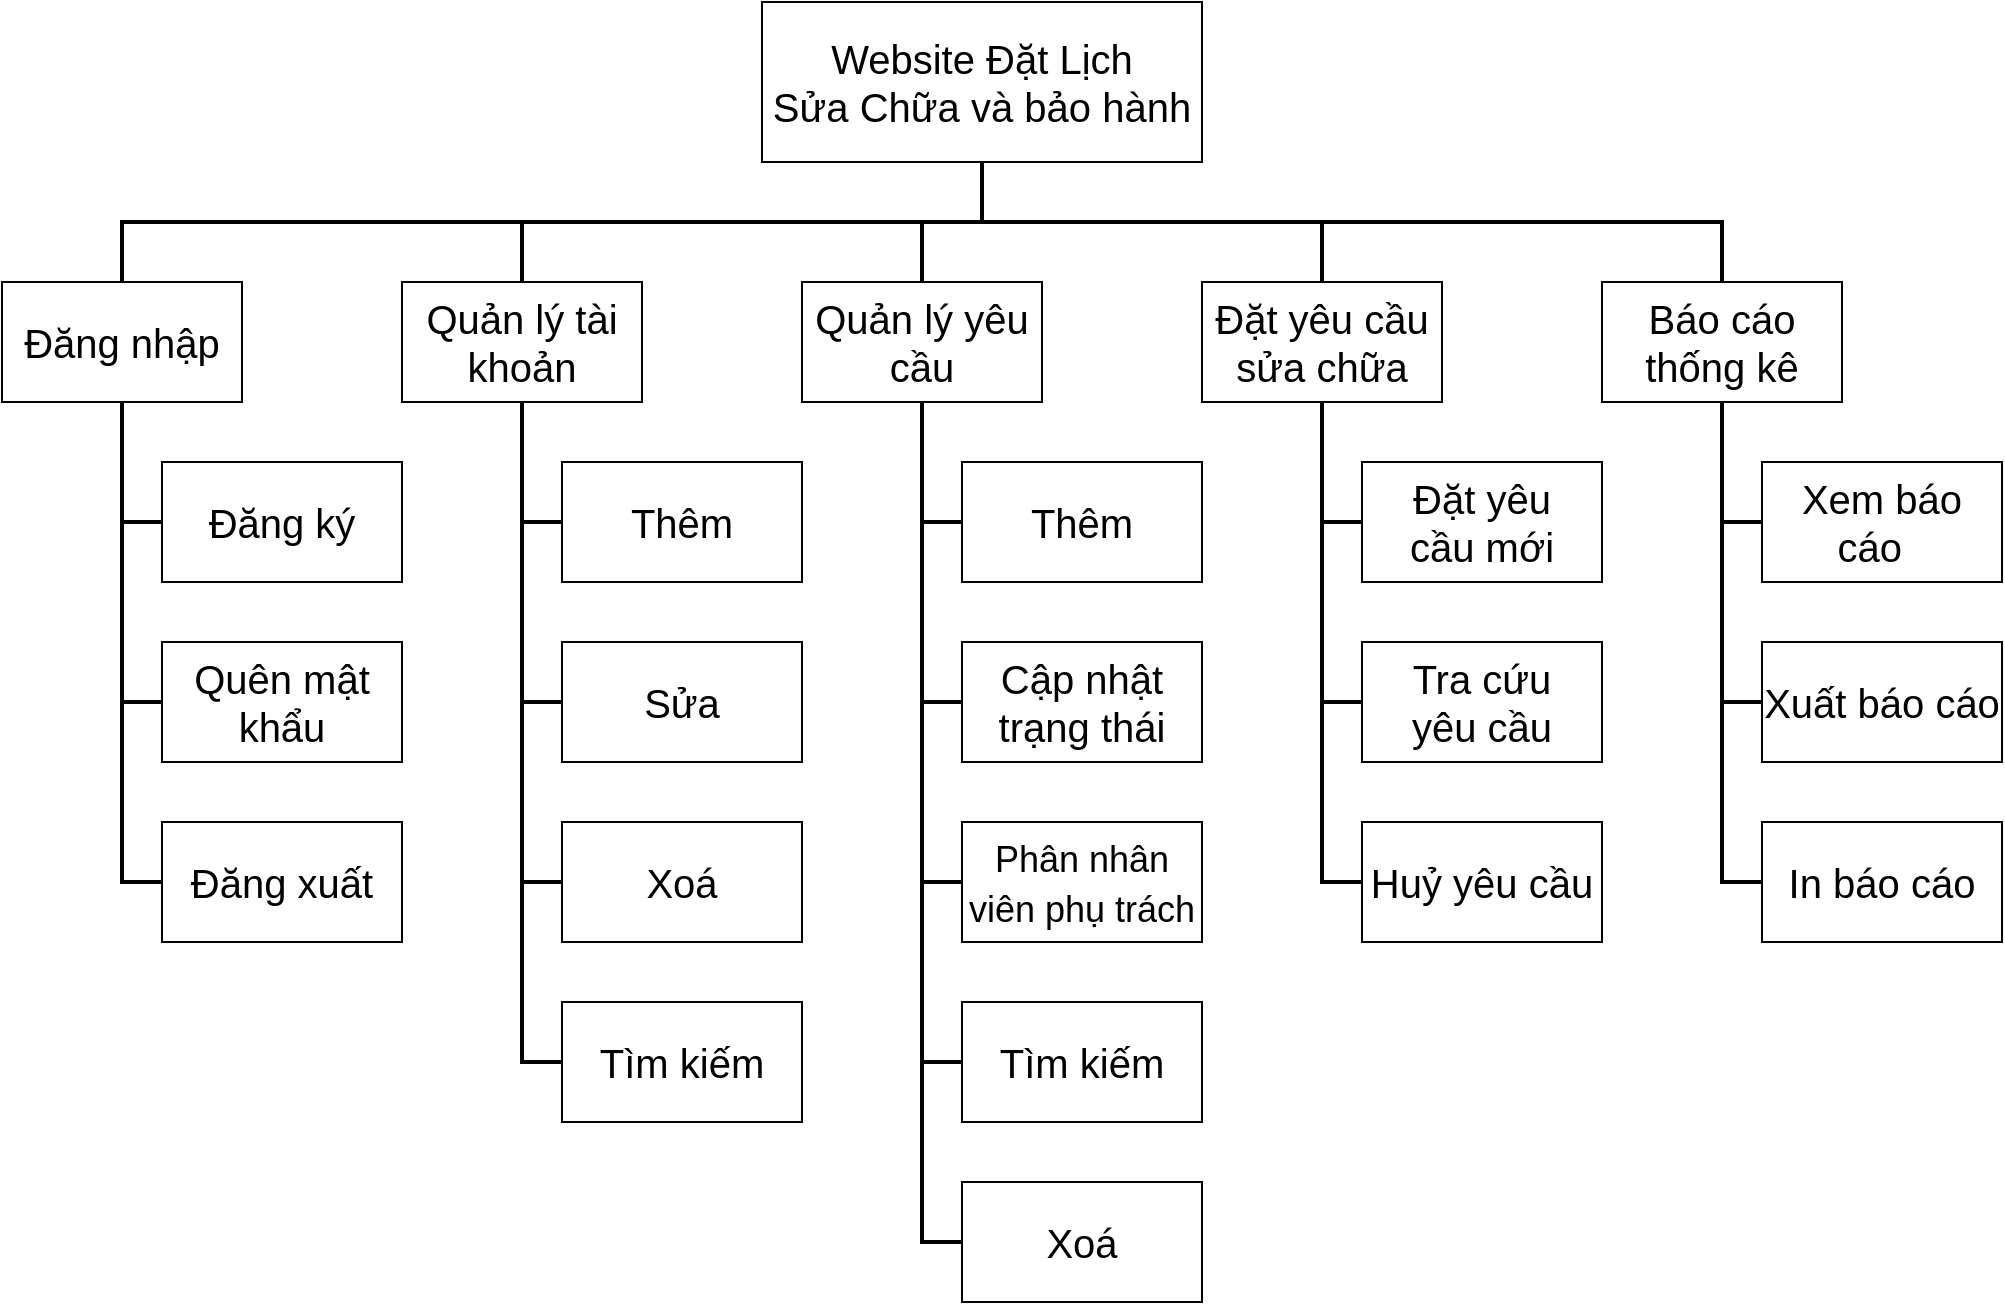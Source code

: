 <mxfile version="22.1.16" type="device">
  <diagram name="Page-1" id="KUOIxhLrdH5m6Z1wRAJG">
    <mxGraphModel dx="1500" dy="887" grid="1" gridSize="10" guides="1" tooltips="1" connect="1" arrows="1" fold="1" page="1" pageScale="1" pageWidth="850" pageHeight="1100" math="0" shadow="0">
      <root>
        <mxCell id="0" />
        <mxCell id="1" parent="0" />
        <mxCell id="L6zsH1XJGN09ZA39lRYW-44" style="edgeStyle=orthogonalEdgeStyle;rounded=0;orthogonalLoop=1;jettySize=auto;html=1;strokeWidth=2;endArrow=none;endFill=0;" edge="1" parent="1" source="L6zsH1XJGN09ZA39lRYW-1" target="L6zsH1XJGN09ZA39lRYW-23">
          <mxGeometry relative="1" as="geometry" />
        </mxCell>
        <mxCell id="L6zsH1XJGN09ZA39lRYW-45" style="edgeStyle=orthogonalEdgeStyle;rounded=0;orthogonalLoop=1;jettySize=auto;html=1;entryX=0.5;entryY=0;entryDx=0;entryDy=0;strokeWidth=2;endArrow=none;endFill=0;" edge="1" parent="1" source="L6zsH1XJGN09ZA39lRYW-1" target="L6zsH1XJGN09ZA39lRYW-13">
          <mxGeometry relative="1" as="geometry">
            <Array as="points">
              <mxPoint x="530" y="170" />
              <mxPoint x="300" y="170" />
            </Array>
          </mxGeometry>
        </mxCell>
        <mxCell id="L6zsH1XJGN09ZA39lRYW-46" style="edgeStyle=orthogonalEdgeStyle;rounded=0;orthogonalLoop=1;jettySize=auto;html=1;strokeWidth=2;endArrow=none;endFill=0;" edge="1" parent="1" source="L6zsH1XJGN09ZA39lRYW-1" target="L6zsH1XJGN09ZA39lRYW-2">
          <mxGeometry relative="1" as="geometry">
            <Array as="points">
              <mxPoint x="530" y="170" />
              <mxPoint x="100" y="170" />
            </Array>
          </mxGeometry>
        </mxCell>
        <mxCell id="L6zsH1XJGN09ZA39lRYW-47" style="edgeStyle=orthogonalEdgeStyle;rounded=0;orthogonalLoop=1;jettySize=auto;html=1;strokeWidth=2;endArrow=none;endFill=0;" edge="1" parent="1" source="L6zsH1XJGN09ZA39lRYW-1" target="L6zsH1XJGN09ZA39lRYW-33">
          <mxGeometry relative="1" as="geometry" />
        </mxCell>
        <mxCell id="L6zsH1XJGN09ZA39lRYW-48" style="edgeStyle=orthogonalEdgeStyle;rounded=0;orthogonalLoop=1;jettySize=auto;html=1;strokeWidth=2;endArrow=none;endFill=0;" edge="1" parent="1" source="L6zsH1XJGN09ZA39lRYW-1" target="L6zsH1XJGN09ZA39lRYW-40">
          <mxGeometry relative="1" as="geometry">
            <Array as="points">
              <mxPoint x="530" y="170" />
              <mxPoint x="900" y="170" />
            </Array>
          </mxGeometry>
        </mxCell>
        <mxCell id="L6zsH1XJGN09ZA39lRYW-1" value="&lt;font style=&quot;font-size: 20px;&quot;&gt;Website Đặt Lịch&lt;br&gt;Sửa Chữa và bảo hành&lt;/font&gt;" style="rounded=0;whiteSpace=wrap;html=1;" vertex="1" parent="1">
          <mxGeometry x="420" y="60" width="220" height="80" as="geometry" />
        </mxCell>
        <mxCell id="L6zsH1XJGN09ZA39lRYW-4" style="edgeStyle=orthogonalEdgeStyle;rounded=0;orthogonalLoop=1;jettySize=auto;html=1;entryX=0;entryY=0.5;entryDx=0;entryDy=0;strokeWidth=2;endArrow=none;endFill=0;" edge="1" parent="1" source="L6zsH1XJGN09ZA39lRYW-2" target="L6zsH1XJGN09ZA39lRYW-3">
          <mxGeometry relative="1" as="geometry" />
        </mxCell>
        <mxCell id="L6zsH1XJGN09ZA39lRYW-8" style="edgeStyle=orthogonalEdgeStyle;rounded=0;orthogonalLoop=1;jettySize=auto;html=1;exitX=0.5;exitY=1;exitDx=0;exitDy=0;entryX=0;entryY=0.5;entryDx=0;entryDy=0;strokeWidth=2;endArrow=none;endFill=0;" edge="1" parent="1" source="L6zsH1XJGN09ZA39lRYW-2" target="L6zsH1XJGN09ZA39lRYW-6">
          <mxGeometry relative="1" as="geometry" />
        </mxCell>
        <mxCell id="L6zsH1XJGN09ZA39lRYW-9" style="edgeStyle=orthogonalEdgeStyle;rounded=0;orthogonalLoop=1;jettySize=auto;html=1;entryX=0;entryY=0.5;entryDx=0;entryDy=0;strokeWidth=2;endArrow=none;endFill=0;" edge="1" parent="1" source="L6zsH1XJGN09ZA39lRYW-2" target="L6zsH1XJGN09ZA39lRYW-7">
          <mxGeometry relative="1" as="geometry" />
        </mxCell>
        <mxCell id="L6zsH1XJGN09ZA39lRYW-2" value="&lt;font style=&quot;font-size: 20px;&quot;&gt;Đăng nhập&lt;/font&gt;" style="rounded=0;whiteSpace=wrap;html=1;" vertex="1" parent="1">
          <mxGeometry x="40" y="200" width="120" height="60" as="geometry" />
        </mxCell>
        <mxCell id="L6zsH1XJGN09ZA39lRYW-3" value="Đăng ký" style="rounded=0;whiteSpace=wrap;html=1;fontSize=20;" vertex="1" parent="1">
          <mxGeometry x="120" y="290" width="120" height="60" as="geometry" />
        </mxCell>
        <mxCell id="L6zsH1XJGN09ZA39lRYW-6" value="Quên mật khẩu" style="rounded=0;whiteSpace=wrap;html=1;fontSize=20;" vertex="1" parent="1">
          <mxGeometry x="120" y="380" width="120" height="60" as="geometry" />
        </mxCell>
        <mxCell id="L6zsH1XJGN09ZA39lRYW-7" value="Đăng xuất" style="rounded=0;whiteSpace=wrap;html=1;fontSize=20;" vertex="1" parent="1">
          <mxGeometry x="120" y="470" width="120" height="60" as="geometry" />
        </mxCell>
        <mxCell id="L6zsH1XJGN09ZA39lRYW-10" style="edgeStyle=orthogonalEdgeStyle;rounded=0;orthogonalLoop=1;jettySize=auto;html=1;entryX=0;entryY=0.5;entryDx=0;entryDy=0;strokeWidth=2;endArrow=none;endFill=0;" edge="1" parent="1" source="L6zsH1XJGN09ZA39lRYW-13" target="L6zsH1XJGN09ZA39lRYW-14">
          <mxGeometry relative="1" as="geometry" />
        </mxCell>
        <mxCell id="L6zsH1XJGN09ZA39lRYW-11" style="edgeStyle=orthogonalEdgeStyle;rounded=0;orthogonalLoop=1;jettySize=auto;html=1;exitX=0.5;exitY=1;exitDx=0;exitDy=0;entryX=0;entryY=0.5;entryDx=0;entryDy=0;strokeWidth=2;endArrow=none;endFill=0;" edge="1" parent="1" source="L6zsH1XJGN09ZA39lRYW-13" target="L6zsH1XJGN09ZA39lRYW-15">
          <mxGeometry relative="1" as="geometry" />
        </mxCell>
        <mxCell id="L6zsH1XJGN09ZA39lRYW-12" style="edgeStyle=orthogonalEdgeStyle;rounded=0;orthogonalLoop=1;jettySize=auto;html=1;entryX=0;entryY=0.5;entryDx=0;entryDy=0;strokeWidth=2;endArrow=none;endFill=0;" edge="1" parent="1" source="L6zsH1XJGN09ZA39lRYW-13" target="L6zsH1XJGN09ZA39lRYW-16">
          <mxGeometry relative="1" as="geometry" />
        </mxCell>
        <mxCell id="L6zsH1XJGN09ZA39lRYW-18" style="edgeStyle=orthogonalEdgeStyle;rounded=0;orthogonalLoop=1;jettySize=auto;html=1;entryX=0;entryY=0.5;entryDx=0;entryDy=0;strokeWidth=2;endArrow=none;endFill=0;" edge="1" parent="1" source="L6zsH1XJGN09ZA39lRYW-13" target="L6zsH1XJGN09ZA39lRYW-17">
          <mxGeometry relative="1" as="geometry" />
        </mxCell>
        <mxCell id="L6zsH1XJGN09ZA39lRYW-13" value="&lt;font style=&quot;font-size: 20px;&quot;&gt;Quản lý tài khoản&lt;/font&gt;" style="rounded=0;whiteSpace=wrap;html=1;" vertex="1" parent="1">
          <mxGeometry x="240" y="200" width="120" height="60" as="geometry" />
        </mxCell>
        <mxCell id="L6zsH1XJGN09ZA39lRYW-14" value="Thêm" style="rounded=0;whiteSpace=wrap;html=1;fontSize=20;" vertex="1" parent="1">
          <mxGeometry x="320" y="290" width="120" height="60" as="geometry" />
        </mxCell>
        <mxCell id="L6zsH1XJGN09ZA39lRYW-15" value="Sửa" style="rounded=0;whiteSpace=wrap;html=1;fontSize=20;" vertex="1" parent="1">
          <mxGeometry x="320" y="380" width="120" height="60" as="geometry" />
        </mxCell>
        <mxCell id="L6zsH1XJGN09ZA39lRYW-16" value="Xoá" style="rounded=0;whiteSpace=wrap;html=1;fontSize=20;" vertex="1" parent="1">
          <mxGeometry x="320" y="470" width="120" height="60" as="geometry" />
        </mxCell>
        <mxCell id="L6zsH1XJGN09ZA39lRYW-17" value="Tìm kiếm" style="rounded=0;whiteSpace=wrap;html=1;fontSize=20;" vertex="1" parent="1">
          <mxGeometry x="320" y="560" width="120" height="60" as="geometry" />
        </mxCell>
        <mxCell id="L6zsH1XJGN09ZA39lRYW-19" style="edgeStyle=orthogonalEdgeStyle;rounded=0;orthogonalLoop=1;jettySize=auto;html=1;entryX=0;entryY=0.5;entryDx=0;entryDy=0;strokeWidth=2;endArrow=none;endFill=0;" edge="1" parent="1" source="L6zsH1XJGN09ZA39lRYW-23" target="L6zsH1XJGN09ZA39lRYW-24">
          <mxGeometry relative="1" as="geometry" />
        </mxCell>
        <mxCell id="L6zsH1XJGN09ZA39lRYW-20" style="edgeStyle=orthogonalEdgeStyle;rounded=0;orthogonalLoop=1;jettySize=auto;html=1;exitX=0.5;exitY=1;exitDx=0;exitDy=0;entryX=0;entryY=0.5;entryDx=0;entryDy=0;strokeWidth=2;endArrow=none;endFill=0;" edge="1" parent="1" source="L6zsH1XJGN09ZA39lRYW-23" target="L6zsH1XJGN09ZA39lRYW-25">
          <mxGeometry relative="1" as="geometry" />
        </mxCell>
        <mxCell id="L6zsH1XJGN09ZA39lRYW-21" style="edgeStyle=orthogonalEdgeStyle;rounded=0;orthogonalLoop=1;jettySize=auto;html=1;entryX=0;entryY=0.5;entryDx=0;entryDy=0;strokeWidth=2;endArrow=none;endFill=0;" edge="1" parent="1" source="L6zsH1XJGN09ZA39lRYW-23" target="L6zsH1XJGN09ZA39lRYW-26">
          <mxGeometry relative="1" as="geometry" />
        </mxCell>
        <mxCell id="L6zsH1XJGN09ZA39lRYW-22" style="edgeStyle=orthogonalEdgeStyle;rounded=0;orthogonalLoop=1;jettySize=auto;html=1;entryX=0;entryY=0.5;entryDx=0;entryDy=0;strokeWidth=2;endArrow=none;endFill=0;" edge="1" parent="1" source="L6zsH1XJGN09ZA39lRYW-23" target="L6zsH1XJGN09ZA39lRYW-27">
          <mxGeometry relative="1" as="geometry" />
        </mxCell>
        <mxCell id="L6zsH1XJGN09ZA39lRYW-29" style="edgeStyle=orthogonalEdgeStyle;rounded=0;orthogonalLoop=1;jettySize=auto;html=1;entryX=0;entryY=0.5;entryDx=0;entryDy=0;strokeWidth=2;endArrow=none;endFill=0;" edge="1" parent="1" source="L6zsH1XJGN09ZA39lRYW-23" target="L6zsH1XJGN09ZA39lRYW-28">
          <mxGeometry relative="1" as="geometry" />
        </mxCell>
        <mxCell id="L6zsH1XJGN09ZA39lRYW-23" value="&lt;font style=&quot;font-size: 20px;&quot;&gt;Quản lý yêu cầu&lt;/font&gt;" style="rounded=0;whiteSpace=wrap;html=1;" vertex="1" parent="1">
          <mxGeometry x="440" y="200" width="120" height="60" as="geometry" />
        </mxCell>
        <mxCell id="L6zsH1XJGN09ZA39lRYW-24" value="Thêm" style="rounded=0;whiteSpace=wrap;html=1;fontSize=20;" vertex="1" parent="1">
          <mxGeometry x="520" y="290" width="120" height="60" as="geometry" />
        </mxCell>
        <mxCell id="L6zsH1XJGN09ZA39lRYW-25" value="Cập nhật&lt;br&gt;trạng thái" style="rounded=0;whiteSpace=wrap;html=1;fontSize=20;" vertex="1" parent="1">
          <mxGeometry x="520" y="380" width="120" height="60" as="geometry" />
        </mxCell>
        <mxCell id="L6zsH1XJGN09ZA39lRYW-26" value="&lt;font style=&quot;font-size: 18px;&quot;&gt;Phân nhân viên phụ trách&lt;/font&gt;" style="rounded=0;whiteSpace=wrap;html=1;fontSize=20;" vertex="1" parent="1">
          <mxGeometry x="520" y="470" width="120" height="60" as="geometry" />
        </mxCell>
        <mxCell id="L6zsH1XJGN09ZA39lRYW-27" value="Tìm kiếm" style="rounded=0;whiteSpace=wrap;html=1;fontSize=20;" vertex="1" parent="1">
          <mxGeometry x="520" y="560" width="120" height="60" as="geometry" />
        </mxCell>
        <mxCell id="L6zsH1XJGN09ZA39lRYW-28" value="Xoá" style="rounded=0;whiteSpace=wrap;html=1;fontSize=20;" vertex="1" parent="1">
          <mxGeometry x="520" y="650" width="120" height="60" as="geometry" />
        </mxCell>
        <mxCell id="L6zsH1XJGN09ZA39lRYW-30" style="edgeStyle=orthogonalEdgeStyle;rounded=0;orthogonalLoop=1;jettySize=auto;html=1;entryX=0;entryY=0.5;entryDx=0;entryDy=0;strokeWidth=2;endArrow=none;endFill=0;" edge="1" parent="1" source="L6zsH1XJGN09ZA39lRYW-33" target="L6zsH1XJGN09ZA39lRYW-34">
          <mxGeometry relative="1" as="geometry" />
        </mxCell>
        <mxCell id="L6zsH1XJGN09ZA39lRYW-31" style="edgeStyle=orthogonalEdgeStyle;rounded=0;orthogonalLoop=1;jettySize=auto;html=1;exitX=0.5;exitY=1;exitDx=0;exitDy=0;entryX=0;entryY=0.5;entryDx=0;entryDy=0;strokeWidth=2;endArrow=none;endFill=0;" edge="1" parent="1" source="L6zsH1XJGN09ZA39lRYW-33" target="L6zsH1XJGN09ZA39lRYW-35">
          <mxGeometry relative="1" as="geometry" />
        </mxCell>
        <mxCell id="L6zsH1XJGN09ZA39lRYW-32" style="edgeStyle=orthogonalEdgeStyle;rounded=0;orthogonalLoop=1;jettySize=auto;html=1;entryX=0;entryY=0.5;entryDx=0;entryDy=0;strokeWidth=2;endArrow=none;endFill=0;" edge="1" parent="1" source="L6zsH1XJGN09ZA39lRYW-33" target="L6zsH1XJGN09ZA39lRYW-36">
          <mxGeometry relative="1" as="geometry" />
        </mxCell>
        <mxCell id="L6zsH1XJGN09ZA39lRYW-33" value="&lt;span style=&quot;font-size: 20px;&quot;&gt;Đặt yêu cầu sửa chữa&lt;/span&gt;" style="rounded=0;whiteSpace=wrap;html=1;" vertex="1" parent="1">
          <mxGeometry x="640" y="200" width="120" height="60" as="geometry" />
        </mxCell>
        <mxCell id="L6zsH1XJGN09ZA39lRYW-34" value="Đặt yêu&lt;br&gt;cầu mới" style="rounded=0;whiteSpace=wrap;html=1;fontSize=20;" vertex="1" parent="1">
          <mxGeometry x="720" y="290" width="120" height="60" as="geometry" />
        </mxCell>
        <mxCell id="L6zsH1XJGN09ZA39lRYW-35" value="Tra cứu&lt;br&gt;yêu cầu" style="rounded=0;whiteSpace=wrap;html=1;fontSize=20;" vertex="1" parent="1">
          <mxGeometry x="720" y="380" width="120" height="60" as="geometry" />
        </mxCell>
        <mxCell id="L6zsH1XJGN09ZA39lRYW-36" value="Huỷ yêu cầu" style="rounded=0;whiteSpace=wrap;html=1;fontSize=20;" vertex="1" parent="1">
          <mxGeometry x="720" y="470" width="120" height="60" as="geometry" />
        </mxCell>
        <mxCell id="L6zsH1XJGN09ZA39lRYW-37" style="edgeStyle=orthogonalEdgeStyle;rounded=0;orthogonalLoop=1;jettySize=auto;html=1;entryX=0;entryY=0.5;entryDx=0;entryDy=0;strokeWidth=2;endArrow=none;endFill=0;" edge="1" parent="1" source="L6zsH1XJGN09ZA39lRYW-40" target="L6zsH1XJGN09ZA39lRYW-41">
          <mxGeometry relative="1" as="geometry" />
        </mxCell>
        <mxCell id="L6zsH1XJGN09ZA39lRYW-38" style="edgeStyle=orthogonalEdgeStyle;rounded=0;orthogonalLoop=1;jettySize=auto;html=1;exitX=0.5;exitY=1;exitDx=0;exitDy=0;entryX=0;entryY=0.5;entryDx=0;entryDy=0;strokeWidth=2;endArrow=none;endFill=0;" edge="1" parent="1" source="L6zsH1XJGN09ZA39lRYW-40" target="L6zsH1XJGN09ZA39lRYW-42">
          <mxGeometry relative="1" as="geometry" />
        </mxCell>
        <mxCell id="L6zsH1XJGN09ZA39lRYW-39" style="edgeStyle=orthogonalEdgeStyle;rounded=0;orthogonalLoop=1;jettySize=auto;html=1;entryX=0;entryY=0.5;entryDx=0;entryDy=0;strokeWidth=2;endArrow=none;endFill=0;" edge="1" parent="1" source="L6zsH1XJGN09ZA39lRYW-40" target="L6zsH1XJGN09ZA39lRYW-43">
          <mxGeometry relative="1" as="geometry" />
        </mxCell>
        <mxCell id="L6zsH1XJGN09ZA39lRYW-40" value="&lt;font style=&quot;font-size: 20px;&quot;&gt;Báo cáo thống kê&lt;/font&gt;" style="rounded=0;whiteSpace=wrap;html=1;" vertex="1" parent="1">
          <mxGeometry x="840" y="200" width="120" height="60" as="geometry" />
        </mxCell>
        <mxCell id="L6zsH1XJGN09ZA39lRYW-41" value="Xem báo cáo&lt;span style=&quot;white-space: pre;&quot;&gt;&#x9;&lt;/span&gt;" style="rounded=0;whiteSpace=wrap;html=1;fontSize=20;" vertex="1" parent="1">
          <mxGeometry x="920" y="290" width="120" height="60" as="geometry" />
        </mxCell>
        <mxCell id="L6zsH1XJGN09ZA39lRYW-42" value="Xuất báo cáo" style="rounded=0;whiteSpace=wrap;html=1;fontSize=20;" vertex="1" parent="1">
          <mxGeometry x="920" y="380" width="120" height="60" as="geometry" />
        </mxCell>
        <mxCell id="L6zsH1XJGN09ZA39lRYW-43" value="In báo cáo" style="rounded=0;whiteSpace=wrap;html=1;fontSize=20;" vertex="1" parent="1">
          <mxGeometry x="920" y="470" width="120" height="60" as="geometry" />
        </mxCell>
      </root>
    </mxGraphModel>
  </diagram>
</mxfile>
